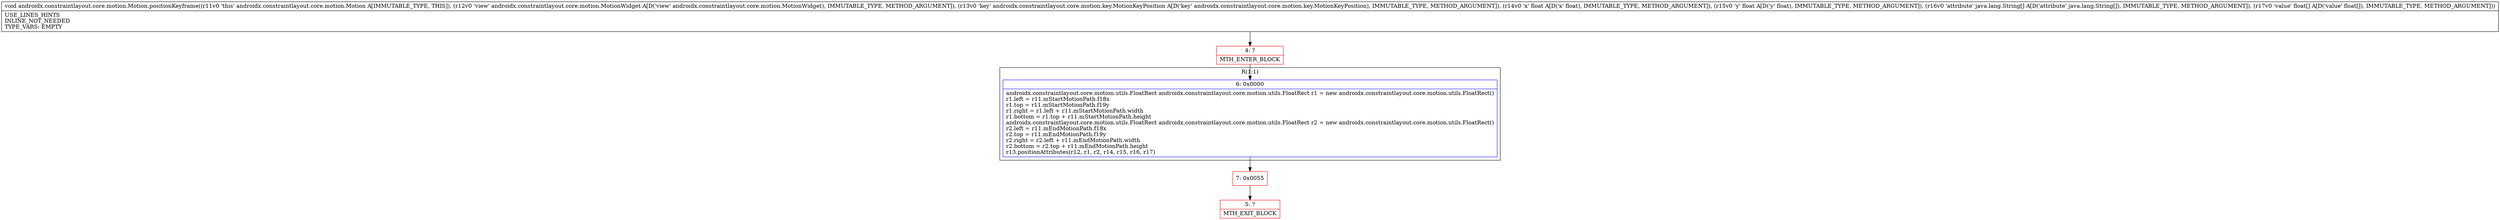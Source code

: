 digraph "CFG forandroidx.constraintlayout.core.motion.Motion.positionKeyframe(Landroidx\/constraintlayout\/core\/motion\/MotionWidget;Landroidx\/constraintlayout\/core\/motion\/key\/MotionKeyPosition;FF[Ljava\/lang\/String;[F)V" {
subgraph cluster_Region_1555231831 {
label = "R(1:1)";
node [shape=record,color=blue];
Node_6 [shape=record,label="{6\:\ 0x0000|androidx.constraintlayout.core.motion.utils.FloatRect androidx.constraintlayout.core.motion.utils.FloatRect r1 = new androidx.constraintlayout.core.motion.utils.FloatRect()\lr1.left = r11.mStartMotionPath.f18x\lr1.top = r11.mStartMotionPath.f19y\lr1.right = r1.left + r11.mStartMotionPath.width\lr1.bottom = r1.top + r11.mStartMotionPath.height\landroidx.constraintlayout.core.motion.utils.FloatRect androidx.constraintlayout.core.motion.utils.FloatRect r2 = new androidx.constraintlayout.core.motion.utils.FloatRect()\lr2.left = r11.mEndMotionPath.f18x\lr2.top = r11.mEndMotionPath.f19y\lr2.right = r2.left + r11.mEndMotionPath.width\lr2.bottom = r2.top + r11.mEndMotionPath.height\lr13.positionAttributes(r12, r1, r2, r14, r15, r16, r17)\l}"];
}
Node_4 [shape=record,color=red,label="{4\:\ ?|MTH_ENTER_BLOCK\l}"];
Node_7 [shape=record,color=red,label="{7\:\ 0x0055}"];
Node_5 [shape=record,color=red,label="{5\:\ ?|MTH_EXIT_BLOCK\l}"];
MethodNode[shape=record,label="{void androidx.constraintlayout.core.motion.Motion.positionKeyframe((r11v0 'this' androidx.constraintlayout.core.motion.Motion A[IMMUTABLE_TYPE, THIS]), (r12v0 'view' androidx.constraintlayout.core.motion.MotionWidget A[D('view' androidx.constraintlayout.core.motion.MotionWidget), IMMUTABLE_TYPE, METHOD_ARGUMENT]), (r13v0 'key' androidx.constraintlayout.core.motion.key.MotionKeyPosition A[D('key' androidx.constraintlayout.core.motion.key.MotionKeyPosition), IMMUTABLE_TYPE, METHOD_ARGUMENT]), (r14v0 'x' float A[D('x' float), IMMUTABLE_TYPE, METHOD_ARGUMENT]), (r15v0 'y' float A[D('y' float), IMMUTABLE_TYPE, METHOD_ARGUMENT]), (r16v0 'attribute' java.lang.String[] A[D('attribute' java.lang.String[]), IMMUTABLE_TYPE, METHOD_ARGUMENT]), (r17v0 'value' float[] A[D('value' float[]), IMMUTABLE_TYPE, METHOD_ARGUMENT]))  | USE_LINES_HINTS\lINLINE_NOT_NEEDED\lTYPE_VARS: EMPTY\l}"];
MethodNode -> Node_4;Node_6 -> Node_7;
Node_4 -> Node_6;
Node_7 -> Node_5;
}

